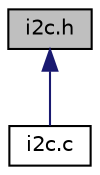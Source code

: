 digraph "i2c.h"
{
  edge [fontname="Helvetica",fontsize="10",labelfontname="Helvetica",labelfontsize="10"];
  node [fontname="Helvetica",fontsize="10",shape=record];
  Node3 [label="i2c.h",height=0.2,width=0.4,color="black", fillcolor="grey75", style="filled", fontcolor="black"];
  Node3 -> Node4 [dir="back",color="midnightblue",fontsize="10",style="solid",fontname="Helvetica"];
  Node4 [label="i2c.c",height=0.2,width=0.4,color="black", fillcolor="white", style="filled",URL="$i2c_8c.html",tooltip="Implements functions used to interact with the I2C bus and peripheral devices. "];
}
